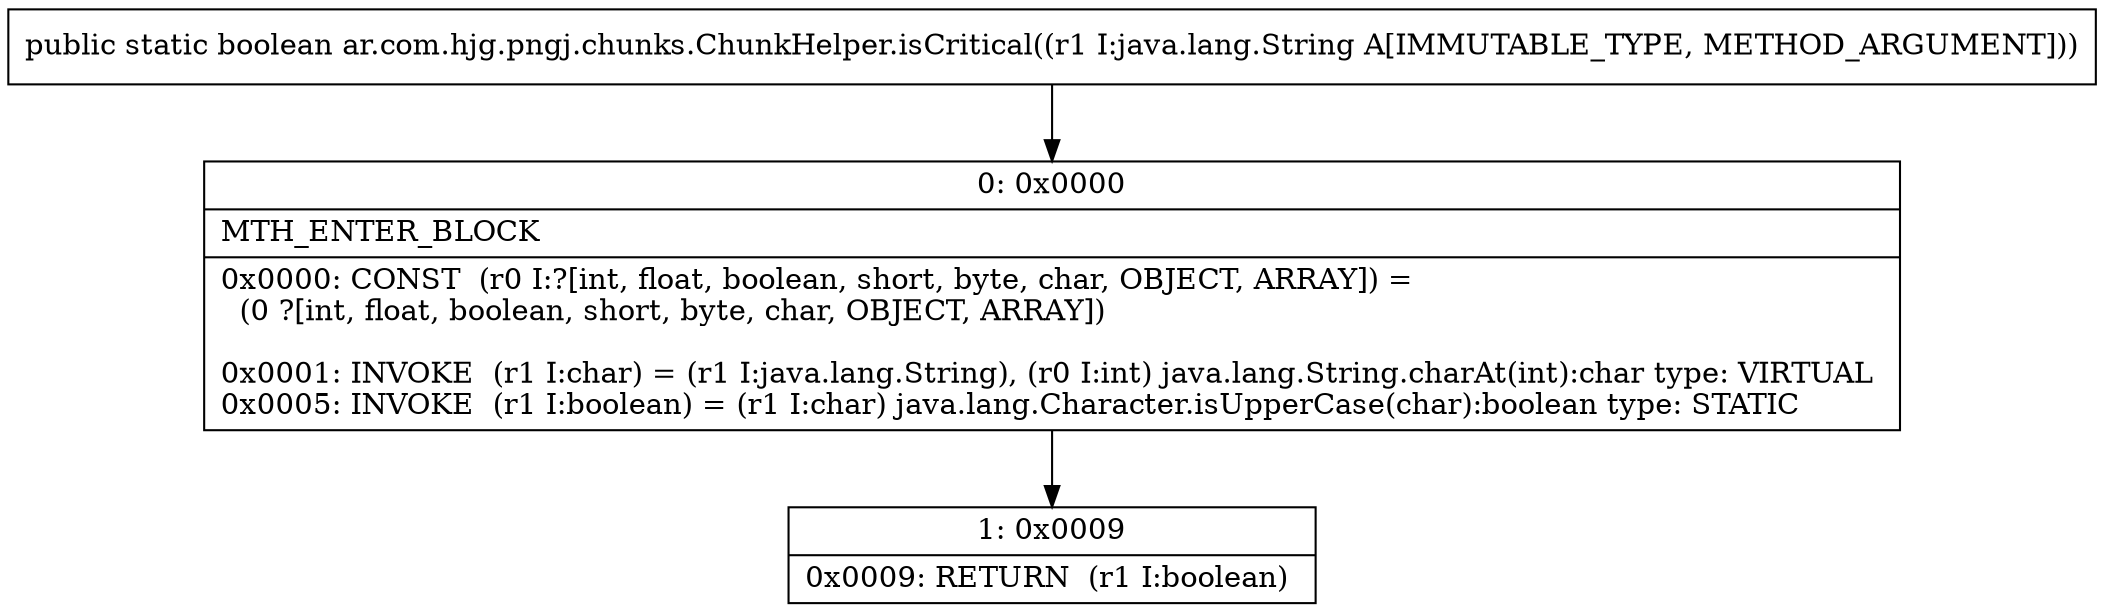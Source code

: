 digraph "CFG forar.com.hjg.pngj.chunks.ChunkHelper.isCritical(Ljava\/lang\/String;)Z" {
Node_0 [shape=record,label="{0\:\ 0x0000|MTH_ENTER_BLOCK\l|0x0000: CONST  (r0 I:?[int, float, boolean, short, byte, char, OBJECT, ARRAY]) = \l  (0 ?[int, float, boolean, short, byte, char, OBJECT, ARRAY])\l \l0x0001: INVOKE  (r1 I:char) = (r1 I:java.lang.String), (r0 I:int) java.lang.String.charAt(int):char type: VIRTUAL \l0x0005: INVOKE  (r1 I:boolean) = (r1 I:char) java.lang.Character.isUpperCase(char):boolean type: STATIC \l}"];
Node_1 [shape=record,label="{1\:\ 0x0009|0x0009: RETURN  (r1 I:boolean) \l}"];
MethodNode[shape=record,label="{public static boolean ar.com.hjg.pngj.chunks.ChunkHelper.isCritical((r1 I:java.lang.String A[IMMUTABLE_TYPE, METHOD_ARGUMENT])) }"];
MethodNode -> Node_0;
Node_0 -> Node_1;
}

